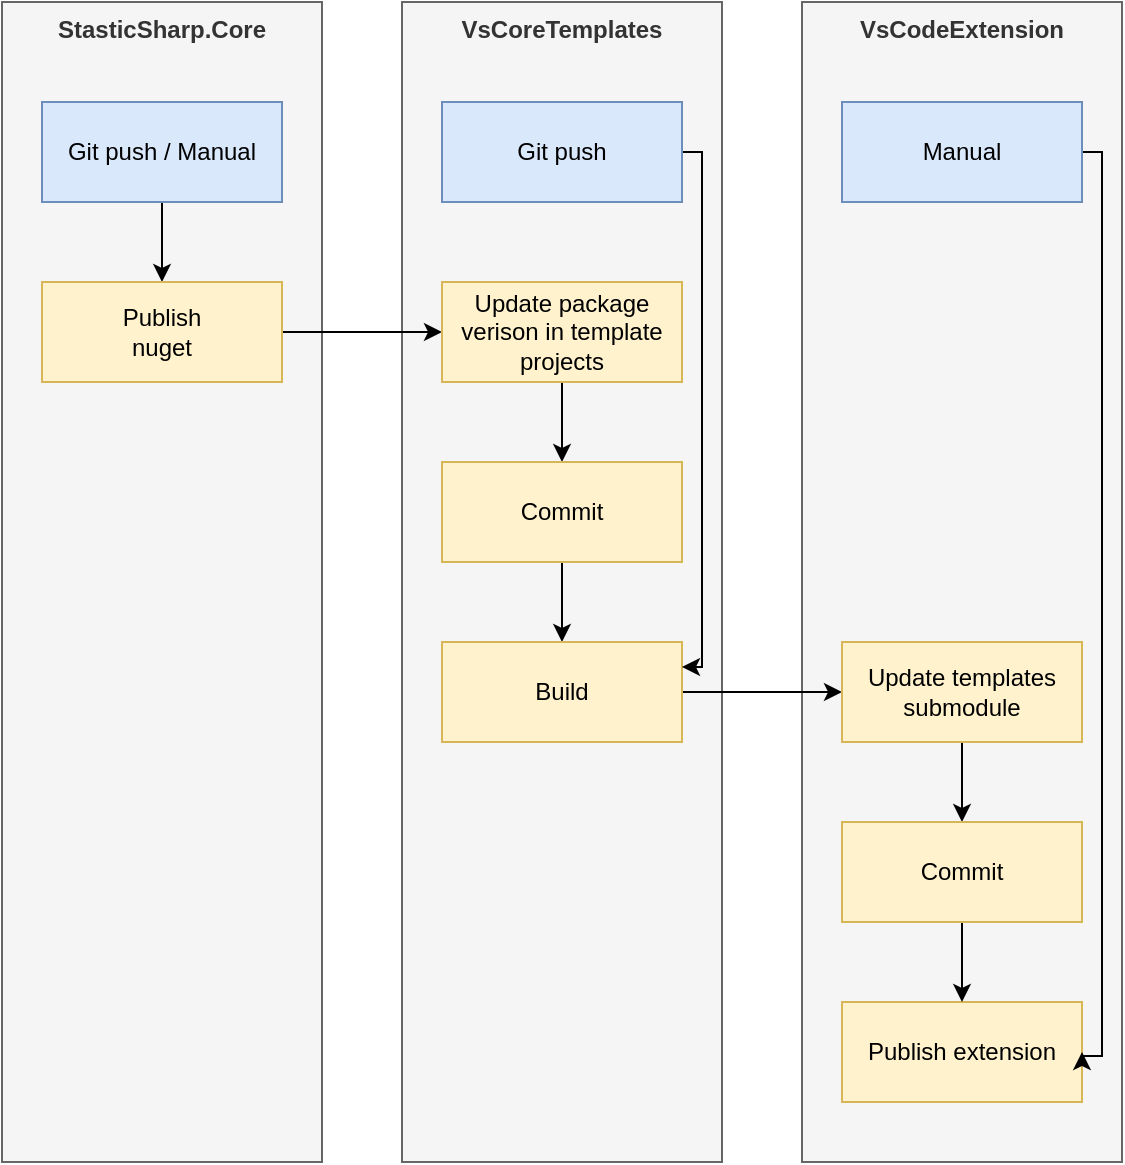 <mxfile version="21.2.9" type="device">
  <diagram name="Page-1" id="wz8FHS--rjlDb59jK_Oc">
    <mxGraphModel dx="1687" dy="922" grid="1" gridSize="10" guides="1" tooltips="1" connect="1" arrows="1" fold="1" page="1" pageScale="1" pageWidth="850" pageHeight="1100" math="0" shadow="0">
      <root>
        <mxCell id="0" />
        <mxCell id="1" parent="0" />
        <mxCell id="96G41qr2OAQpdxY6uIqH-2" value="StasticSharp.Core" style="rounded=0;whiteSpace=wrap;html=1;fillColor=#f5f5f5;fontColor=#333333;strokeColor=#666666;horizontal=1;verticalAlign=top;fontStyle=1" vertex="1" parent="1">
          <mxGeometry x="80" y="100" width="160" height="580" as="geometry" />
        </mxCell>
        <mxCell id="96G41qr2OAQpdxY6uIqH-7" value="" style="edgeStyle=orthogonalEdgeStyle;rounded=0;orthogonalLoop=1;jettySize=auto;html=1;" edge="1" parent="1" source="96G41qr2OAQpdxY6uIqH-1" target="96G41qr2OAQpdxY6uIqH-6">
          <mxGeometry relative="1" as="geometry" />
        </mxCell>
        <mxCell id="96G41qr2OAQpdxY6uIqH-1" value="Git push / Manual" style="rounded=0;whiteSpace=wrap;html=1;fillColor=#dae8fc;strokeColor=#6c8ebf;" vertex="1" parent="1">
          <mxGeometry x="100" y="150" width="120" height="50" as="geometry" />
        </mxCell>
        <mxCell id="96G41qr2OAQpdxY6uIqH-3" value="VsCoreTemplates" style="rounded=0;whiteSpace=wrap;html=1;fillColor=#f5f5f5;fontColor=#333333;strokeColor=#666666;fontStyle=1;verticalAlign=top;" vertex="1" parent="1">
          <mxGeometry x="280" y="100" width="160" height="580" as="geometry" />
        </mxCell>
        <mxCell id="96G41qr2OAQpdxY6uIqH-4" value="VsCodeExtension" style="rounded=0;whiteSpace=wrap;html=1;fontStyle=1;verticalAlign=top;fillColor=#f5f5f5;fontColor=#333333;strokeColor=#666666;" vertex="1" parent="1">
          <mxGeometry x="480" y="100" width="160" height="580" as="geometry" />
        </mxCell>
        <mxCell id="96G41qr2OAQpdxY6uIqH-11" value="" style="edgeStyle=orthogonalEdgeStyle;rounded=0;orthogonalLoop=1;jettySize=auto;html=1;" edge="1" parent="1" source="96G41qr2OAQpdxY6uIqH-6" target="96G41qr2OAQpdxY6uIqH-10">
          <mxGeometry relative="1" as="geometry" />
        </mxCell>
        <mxCell id="96G41qr2OAQpdxY6uIqH-6" value="Publish&lt;br&gt;nuget" style="rounded=0;whiteSpace=wrap;html=1;fillColor=#fff2cc;strokeColor=#d6b656;" vertex="1" parent="1">
          <mxGeometry x="100" y="240" width="120" height="50" as="geometry" />
        </mxCell>
        <mxCell id="96G41qr2OAQpdxY6uIqH-15" value="" style="edgeStyle=orthogonalEdgeStyle;rounded=0;orthogonalLoop=1;jettySize=auto;html=1;" edge="1" parent="1" source="96G41qr2OAQpdxY6uIqH-10" target="96G41qr2OAQpdxY6uIqH-14">
          <mxGeometry relative="1" as="geometry" />
        </mxCell>
        <mxCell id="96G41qr2OAQpdxY6uIqH-10" value="Update package verison in template projects" style="rounded=0;whiteSpace=wrap;html=1;fillColor=#fff2cc;strokeColor=#d6b656;" vertex="1" parent="1">
          <mxGeometry x="300" y="240" width="120" height="50" as="geometry" />
        </mxCell>
        <mxCell id="96G41qr2OAQpdxY6uIqH-17" value="" style="edgeStyle=orthogonalEdgeStyle;rounded=0;orthogonalLoop=1;jettySize=auto;html=1;" edge="1" parent="1" source="96G41qr2OAQpdxY6uIqH-14" target="96G41qr2OAQpdxY6uIqH-16">
          <mxGeometry relative="1" as="geometry" />
        </mxCell>
        <mxCell id="96G41qr2OAQpdxY6uIqH-14" value="Commit" style="rounded=0;whiteSpace=wrap;html=1;fillColor=#fff2cc;strokeColor=#d6b656;" vertex="1" parent="1">
          <mxGeometry x="300" y="330" width="120" height="50" as="geometry" />
        </mxCell>
        <mxCell id="96G41qr2OAQpdxY6uIqH-19" value="" style="edgeStyle=orthogonalEdgeStyle;rounded=0;orthogonalLoop=1;jettySize=auto;html=1;" edge="1" parent="1" source="96G41qr2OAQpdxY6uIqH-16" target="96G41qr2OAQpdxY6uIqH-18">
          <mxGeometry relative="1" as="geometry" />
        </mxCell>
        <mxCell id="96G41qr2OAQpdxY6uIqH-16" value="Build" style="rounded=0;whiteSpace=wrap;html=1;fillColor=#fff2cc;strokeColor=#d6b656;" vertex="1" parent="1">
          <mxGeometry x="300" y="420" width="120" height="50" as="geometry" />
        </mxCell>
        <mxCell id="96G41qr2OAQpdxY6uIqH-27" value="" style="edgeStyle=orthogonalEdgeStyle;rounded=0;orthogonalLoop=1;jettySize=auto;html=1;" edge="1" parent="1" source="96G41qr2OAQpdxY6uIqH-18" target="96G41qr2OAQpdxY6uIqH-26">
          <mxGeometry relative="1" as="geometry" />
        </mxCell>
        <mxCell id="96G41qr2OAQpdxY6uIqH-18" value="Update templates submodule" style="rounded=0;whiteSpace=wrap;html=1;fillColor=#fff2cc;strokeColor=#d6b656;" vertex="1" parent="1">
          <mxGeometry x="500" y="420" width="120" height="50" as="geometry" />
        </mxCell>
        <mxCell id="96G41qr2OAQpdxY6uIqH-20" value="Publish extension" style="rounded=0;whiteSpace=wrap;html=1;fillColor=#fff2cc;strokeColor=#d6b656;" vertex="1" parent="1">
          <mxGeometry x="500" y="600" width="120" height="50" as="geometry" />
        </mxCell>
        <mxCell id="96G41qr2OAQpdxY6uIqH-23" style="edgeStyle=orthogonalEdgeStyle;rounded=0;orthogonalLoop=1;jettySize=auto;html=1;entryX=1;entryY=0.25;entryDx=0;entryDy=0;" edge="1" parent="1" source="96G41qr2OAQpdxY6uIqH-22" target="96G41qr2OAQpdxY6uIqH-16">
          <mxGeometry relative="1" as="geometry">
            <Array as="points">
              <mxPoint x="430" y="175" />
              <mxPoint x="430" y="433" />
            </Array>
          </mxGeometry>
        </mxCell>
        <mxCell id="96G41qr2OAQpdxY6uIqH-22" value="Git push" style="rounded=0;whiteSpace=wrap;html=1;fillColor=#dae8fc;strokeColor=#6c8ebf;" vertex="1" parent="1">
          <mxGeometry x="300" y="150" width="120" height="50" as="geometry" />
        </mxCell>
        <mxCell id="96G41qr2OAQpdxY6uIqH-29" style="edgeStyle=orthogonalEdgeStyle;rounded=0;orthogonalLoop=1;jettySize=auto;html=1;entryX=1;entryY=0.5;entryDx=0;entryDy=0;" edge="1" parent="1" source="96G41qr2OAQpdxY6uIqH-24" target="96G41qr2OAQpdxY6uIqH-20">
          <mxGeometry relative="1" as="geometry">
            <Array as="points">
              <mxPoint x="630" y="175" />
              <mxPoint x="630" y="627" />
            </Array>
          </mxGeometry>
        </mxCell>
        <mxCell id="96G41qr2OAQpdxY6uIqH-24" value="Manual" style="rounded=0;whiteSpace=wrap;html=1;fillColor=#dae8fc;strokeColor=#6c8ebf;" vertex="1" parent="1">
          <mxGeometry x="500" y="150" width="120" height="50" as="geometry" />
        </mxCell>
        <mxCell id="96G41qr2OAQpdxY6uIqH-28" style="edgeStyle=orthogonalEdgeStyle;rounded=0;orthogonalLoop=1;jettySize=auto;html=1;" edge="1" parent="1" source="96G41qr2OAQpdxY6uIqH-26" target="96G41qr2OAQpdxY6uIqH-20">
          <mxGeometry relative="1" as="geometry" />
        </mxCell>
        <mxCell id="96G41qr2OAQpdxY6uIqH-26" value="Commit" style="rounded=0;whiteSpace=wrap;html=1;fillColor=#fff2cc;strokeColor=#d6b656;" vertex="1" parent="1">
          <mxGeometry x="500" y="510" width="120" height="50" as="geometry" />
        </mxCell>
      </root>
    </mxGraphModel>
  </diagram>
</mxfile>

